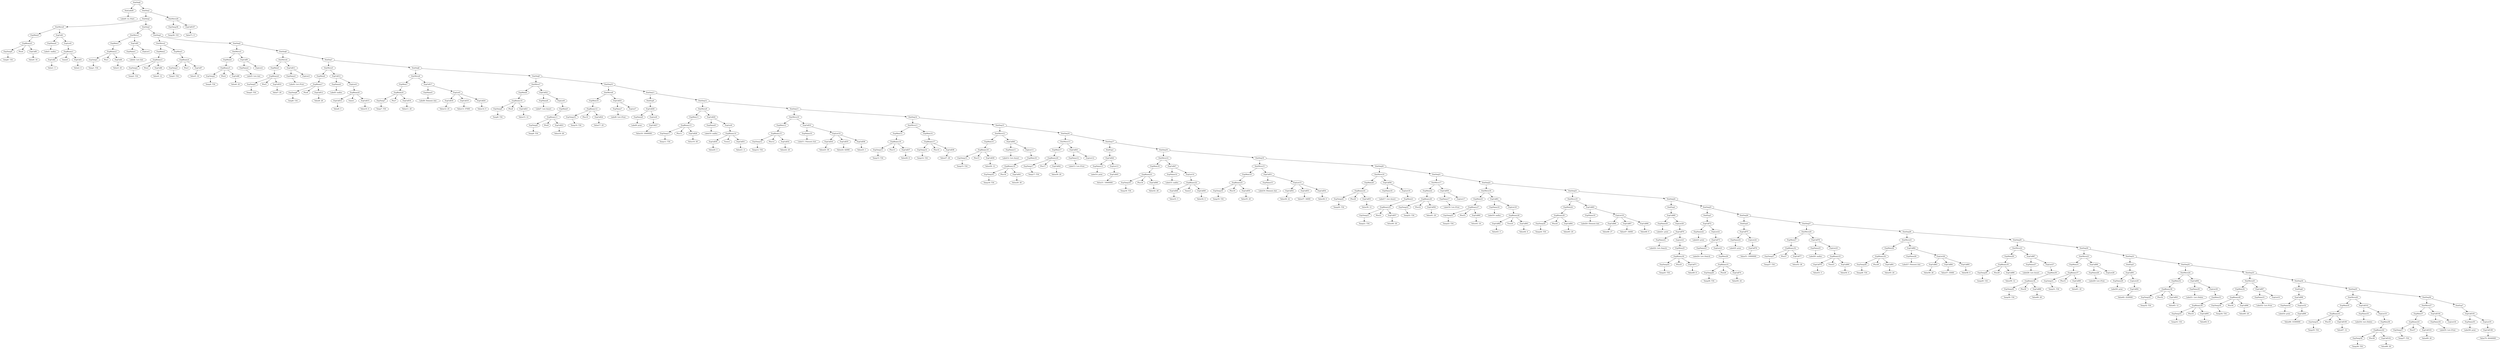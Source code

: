 digraph {
	ordering = out;
	ExpCall107 -> "Value71: 0";
	ExpList35 -> ExpCall106;
	ExpCall106 -> "Value70: 44440000";
	ExpCall105 -> ExpName35;
	ExpCall105 -> ExpList35;
	ExpCall103 -> "Value69: 20";
	ExpBinary43 -> ExpTemp37;
	ExpBinary43 -> Plus37;
	ExpBinary43 -> ExpCall103;
	StatSeq35 -> StatMove26;
	StatSeq35 -> StatSeq36;
	ExpList33 -> ExpMem36;
	ExpMem36 -> ExpBinary42;
	ExpCall102 -> "Value68: 28";
	ExpCall101 -> ExpName33;
	ExpCall101 -> ExpList33;
	ExpCall100 -> "Value67: 12";
	StatSeq34 -> StatExp6;
	StatSeq34 -> StatSeq35;
	StatExp6 -> ExpCall98;
	ExpName32 -> "Label33: print";
	ExpCall97 -> ExpName31;
	ExpCall97 -> ExpList31;
	StatMove25 -> ExpMem34;
	StatMove25 -> ExpCall97;
	ExpMem34 -> ExpBinary40;
	ExpCall96 -> "Value65: 20";
	ExpBinary40 -> ExpTemp34;
	ExpBinary40 -> Plus34;
	ExpBinary40 -> ExpCall96;
	ExpTemp34 -> "Temp34: T34";
	ExpMem33 -> ExpBinary39;
	ExpBinary39 -> ExpTemp33;
	ExpBinary39 -> Plus33;
	ExpBinary39 -> ExpCall95;
	ExpCall94 -> ExpName30;
	ExpCall94 -> ExpList30;
	ExpName30 -> "Label31: List::Delete";
	StatMove24 -> ExpMem32;
	StatMove24 -> ExpCall94;
	ExpMem32 -> ExpBinary38;
	ExpBinary38 -> ExpTemp32;
	ExpBinary38 -> Plus32;
	ExpBinary38 -> ExpCall93;
	ExpTemp32 -> "Temp32: T34";
	ExpList29 -> ExpCall92;
	ExpCall92 -> "Value62: 2220000";
	StatSeq1 -> StatSeq2;
	StatSeq1 -> StatMove28;
	StatSeq30 -> StatMove23;
	StatSeq30 -> StatSeq31;
	ExpCall90 -> ExpName28;
	ExpCall90 -> ExpList28;
	ExpName28 -> "Label29: List::Print";
	ExpMem31 -> ExpBinary37;
	ExpBinary37 -> ExpTemp31;
	ExpBinary37 -> Plus31;
	ExpBinary37 -> ExpCall89;
	StatSeq29 -> StatMove22;
	StatSeq29 -> StatSeq30;
	ExpList27 -> ExpMem30;
	ExpMem30 -> ExpBinary36;
	ExpTemp30 -> "Temp30: T34";
	StatMove22 -> ExpMem29;
	StatMove22 -> ExpCall87;
	ExpMem29 -> ExpBinary35;
	ExpMem37 -> ExpBinary43;
	ExpCall91 -> ExpName29;
	ExpCall91 -> ExpList29;
	ExpCall86 -> "Value59: 12";
	ExpTemp29 -> "Temp29: T34";
	StatSeq28 -> StatMove21;
	StatSeq28 -> StatSeq29;
	ExpCall85 -> "Value58: 0";
	ExpCall84 -> "Value57: 35000";
	ExpName26 -> "Label27: Element::Init";
	ExpCall81 -> "Value55: 20";
	ExpBinary34 -> ExpTemp28;
	ExpBinary34 -> Plus28;
	ExpBinary34 -> ExpCall81;
	StatExp7 -> ExpCall105;
	ExpList25 -> ExpBinary33;
	ExpCall79 -> "Value53: 3";
	ExpCall78 -> ExpName25;
	ExpCall78 -> ExpList25;
	ExpName25 -> "Label26: malloc";
	StatMove20 -> ExpMem27;
	StatMove20 -> ExpCall78;
	StatMove21 -> ExpMem28;
	StatMove21 -> ExpCall82;
	ExpMem27 -> ExpBinary32;
	ExpCall77 -> "Value52: 28";
	ExpTemp27 -> "Temp27: T34";
	ExpCall89 -> "Value61: 20";
	StatExp4 -> ExpCall75;
	ExpCall99 -> "Value66: 33300000";
	ExpCall76 -> "Value51: 10000000";
	ExpCall75 -> ExpName24;
	ExpCall75 -> ExpList24;
	ExpName24 -> "Label25: print";
	ExpCall87 -> ExpName27;
	ExpCall87 -> ExpList27;
	ExpList23 -> ExpMem26;
	ExpCall74 -> "Value50: 24";
	ExpTemp26 -> "Temp26: T34";
	ExpCall73 -> ExpName23;
	ExpCall73 -> ExpList23;
	StatSeq24 -> StatExp2;
	StatSeq24 -> StatSeq25;
	ExpMem35 -> ExpBinary41;
	StatExp2 -> ExpCall69;
	ExpList20 -> ExpCall70;
	ExpBinary30 -> ExpTemp25;
	ExpBinary30 -> Plus25;
	ExpBinary30 -> ExpCall71;
	ExpTemp25 -> "Temp25: T34";
	ExpCall70 -> ExpName21;
	ExpCall70 -> ExpList21;
	ExpCall69 -> ExpName20;
	ExpCall69 -> ExpList20;
	StatSeq23 -> StatMove19;
	StatSeq23 -> StatSeq24;
	ExpCall80 -> "Value54: 4";
	ExpCall67 -> "Value47: 34000";
	ExpList19 -> ExpCall66;
	ExpList19 -> ExpCall67;
	ExpList19 -> ExpCall68;
	ExpName19 -> "Label20: Element::Init";
	ExpCall71 -> "Value49: 8";
	ExpMem24 -> ExpBinary29;
	ExpBinary29 -> ExpTemp24;
	ExpBinary29 -> Plus24;
	ExpBinary29 -> ExpCall64;
	ExpList18 -> ExpBinary28;
	ExpCall63 -> "Value44: 4";
	ExpBinary28 -> ExpCall62;
	ExpBinary28 -> Times4;
	ExpBinary28 -> ExpCall63;
	ExpBinary35 -> ExpTemp29;
	ExpBinary35 -> Plus29;
	ExpBinary35 -> ExpCall86;
	ExpCall62 -> "Value43: 3";
	ExpCall61 -> ExpName18;
	ExpCall61 -> ExpList18;
	StatMove18 -> ExpMem23;
	StatMove18 -> ExpCall61;
	ExpTemp23 -> "Temp23: T34";
	StatSeq21 -> StatMove17;
	StatSeq21 -> StatSeq22;
	ExpName27 -> "Label28: List::Insert";
	StatMove17 -> ExpMem22;
	StatMove17 -> ExpCall59;
	ExpList24 -> ExpCall76;
	ExpCall72 -> ExpName22;
	ExpCall72 -> ExpList22;
	ExpCall58 -> "Value41: 20";
	ExpBinary26 -> ExpTemp22;
	ExpBinary26 -> Plus22;
	ExpBinary26 -> ExpCall58;
	ExpTemp10 -> "Temp10: T34";
	ExpCall22 -> ExpName6;
	ExpCall22 -> ExpList6;
	ExpList26 -> ExpCall83;
	ExpList26 -> ExpCall84;
	ExpList26 -> ExpCall85;
	ExpCall3 -> "Value2: 4";
	ExpCall98 -> ExpName32;
	ExpCall98 -> ExpList32;
	ExpName16 -> "Label17: List::Insert";
	ExpTemp38 -> "Temp38: T35";
	ExpBinary31 -> ExpTemp26;
	ExpBinary31 -> Plus26;
	ExpBinary31 -> ExpCall74;
	ExpName6 -> "Label7: List::Insert";
	ExpCall48 -> "Value33: 3";
	ExpCall21 -> "Value15: 12";
	ExpBinary10 -> ExpTemp8;
	ExpBinary10 -> Plus8;
	ExpBinary10 -> ExpCall21;
	ExpCall7 -> "Value5: 16";
	StatMove14 -> ExpMem18;
	StatMove14 -> ExpCall47;
	ExpCall88 -> "Value60: 28";
	ExpList22 -> ExpCall73;
	ExpCall17 -> ExpName5;
	ExpCall17 -> ExpList5;
	ExpCall16 -> "Value11: 20";
	StatSeq27 -> StatMove20;
	StatSeq27 -> StatSeq28;
	ExpTemp9 -> "Temp9: T34";
	ExpCall4 -> "Value3: 20";
	StatSeq26 -> StatExp4;
	StatSeq26 -> StatSeq27;
	ExpBinary8 -> ExpCall14;
	ExpBinary8 -> Times1;
	ExpBinary8 -> ExpCall15;
	ExpCall25 -> ExpName7;
	ExpCall25 -> ExpList7;
	ExpTemp18 -> "Temp18: T34";
	ExpName15 -> "Label16: Element::Init";
	StatMove5 -> ExpMem6;
	StatMove5 -> ExpCall13;
	ExpCall12 -> "Value8: 28";
	ExpMem6 -> ExpBinary7;
	ExpCall29 -> ExpName9;
	ExpCall29 -> ExpList9;
	ExpTemp8 -> "Temp8: T34";
	ExpMem15 -> ExpBinary18;
	ExpCall24 -> "Value17: 20";
	ExpMem8 -> ExpBinary10;
	StatSeq6 -> StatMove4;
	StatSeq6 -> StatSeq7;
	ExpName17 -> "Label18: List::Print";
	ExpCall11 -> ExpName3;
	ExpCall11 -> ExpList3;
	ExpCall23 -> "Value16: 28";
	ExpList11 -> ExpMem16;
	ExpCall5 -> ExpName1;
	ExpCall5 -> ExpList1;
	ExpName7 -> "Label8: List::Print";
	StatSeq10 -> StatMove8;
	StatSeq10 -> StatSeq11;
	ExpName20 -> "Label21: print";
	StatMove13 -> ExpMem17;
	StatMove13 -> ExpCall43;
	ExpName1 -> "Label2: List::Init";
	ExpBinary27 -> ExpTemp23;
	ExpBinary27 -> Plus23;
	ExpBinary27 -> ExpCall60;
	StatMove1 -> ExpMem1;
	StatMove1 -> ExpCall5;
	ExpCall65 -> ExpName19;
	ExpCall65 -> ExpList19;
	ExpCall43 -> ExpName12;
	ExpCall43 -> ExpList12;
	ExpCall19 -> "Value13: 37000";
	StatSeq5 -> StatMove3;
	StatSeq5 -> StatSeq6;
	ExpMem9 -> ExpBinary11;
	ExpBinary41 -> ExpTemp35;
	ExpBinary41 -> Plus35;
	ExpBinary41 -> ExpCall100;
	StatSeq13 -> StatMove10;
	StatSeq13 -> StatSeq14;
	ExpMem1 -> ExpBinary2;
	ExpCall20 -> "Value14: 0";
	ExpCall44 -> ExpName13;
	ExpCall44 -> ExpList13;
	StatSeq2 -> StatMove0;
	StatSeq2 -> StatSeq3;
	ExpCall27 -> "Value18: 10000000";
	ExpTemp1 -> "Temp1: T34";
	ExpBinary4 -> ExpTemp3;
	ExpBinary4 -> Plus3;
	ExpBinary4 -> ExpCall7;
	StatSeq0 -> StatLabel0;
	StatSeq0 -> StatSeq1;
	ExpMem21 -> ExpBinary25;
	StatMove6 -> ExpMem7;
	StatMove6 -> ExpCall17;
	ExpBinary12 -> ExpTemp10;
	ExpBinary12 -> Plus10;
	ExpBinary12 -> ExpCall24;
	ExpCall82 -> ExpName26;
	ExpCall82 -> ExpList26;
	ExpBinary33 -> ExpCall79;
	ExpBinary33 -> Times5;
	ExpBinary33 -> ExpCall80;
	ExpName5 -> "Label6: Element::Init";
	ExpCall68 -> "Value48: 0";
	StatSeq16 -> StatMove13;
	StatSeq16 -> StatSeq17;
	ExpBinary17 -> ExpTemp14;
	ExpBinary17 -> Plus14;
	ExpBinary17 -> ExpCall38;
	ExpList4 -> ExpBinary8;
	StatExp3 -> ExpCall72;
	ExpCall45 -> "Value31: 10000000";
	StatExp5 -> ExpCall91;
	ExpBinary0 -> ExpTemp0;
	ExpBinary0 -> Plus0;
	ExpBinary0 -> ExpCall0;
	ExpCall14 -> "Value9: 3";
	ExpName4 -> "Label5: malloc";
	ExpList0 -> ExpBinary1;
	ExpMem19 -> ExpBinary23;
	ExpCall1 -> ExpName0;
	ExpCall1 -> ExpList0;
	StatMove7 -> ExpMem8;
	StatMove7 -> ExpCall22;
	ExpTemp7 -> "Temp7: T34";
	ExpList21 -> ExpMem25;
	StatMove19 -> ExpMem24;
	StatMove19 -> ExpCall65;
	ExpTemp0 -> "Temp0: T34";
	ExpCall26 -> ExpName8;
	ExpCall26 -> ExpList8;
	ExpBinary16 -> ExpTemp13;
	ExpBinary16 -> Plus13;
	ExpBinary16 -> ExpCall37;
	ExpMem7 -> ExpBinary9;
	ExpCall93 -> "Value63: 12";
	ExpBinary3 -> ExpTemp2;
	ExpBinary3 -> Plus2;
	ExpBinary3 -> ExpCall6;
	ExpName31 -> "Label32: List::Print";
	StatMove15 -> ExpMem19;
	StatMove15 -> ExpCall51;
	ExpBinary14 -> ExpCall30;
	ExpBinary14 -> Times2;
	ExpBinary14 -> ExpCall31;
	StatMove0 -> ExpMem0;
	StatMove0 -> ExpCall1;
	ExpCall2 -> "Value1: 3";
	ExpMem22 -> ExpBinary26;
	ExpMem5 -> ExpBinary6;
	StatLabel0 -> "Label0: LL::Start";
	StatSeq17 -> StatExp1;
	StatSeq17 -> StatSeq18;
	ExpTemp33 -> "Temp33: T34";
	ExpBinary22 -> ExpCall48;
	ExpBinary22 -> Times3;
	ExpBinary22 -> ExpCall49;
	ExpTemp19 -> "Temp19: T34";
	ExpList30 -> ExpMem33;
	ExpCall0 -> "Value0: 16";
	ExpBinary42 -> ExpTemp36;
	ExpBinary42 -> Plus36;
	ExpBinary42 -> ExpCall102;
	ExpBinary1 -> ExpCall2;
	ExpBinary1 -> Times0;
	ExpBinary1 -> ExpCall3;
	ExpCall18 -> "Value12: 25";
	ExpBinary21 -> ExpTemp18;
	ExpBinary21 -> Plus18;
	ExpBinary21 -> ExpCall46;
	ExpList9 -> ExpBinary14;
	ExpTemp36 -> "Temp36: T34";
	StatSeq4 -> StatMove2;
	StatSeq4 -> StatSeq5;
	ExpMem0 -> ExpBinary0;
	ExpCall104 -> ExpName34;
	ExpCall104 -> ExpList34;
	ExpBinary6 -> ExpTemp5;
	ExpBinary6 -> Plus5;
	ExpBinary6 -> ExpCall10;
	ExpBinary2 -> ExpTemp1;
	ExpBinary2 -> Plus1;
	ExpBinary2 -> ExpCall4;
	ExpMem16 -> ExpBinary19;
	ExpName0 -> "Label1: malloc";
	ExpTemp20 -> "Temp20: T34";
	ExpBinary13 -> ExpTemp11;
	ExpBinary13 -> Plus11;
	ExpBinary13 -> ExpCall28;
	StatSeq8 -> StatMove6;
	StatSeq8 -> StatSeq9;
	ExpMem26 -> ExpBinary31;
	ExpName21 -> "Label22: List::Search";
	ExpCall10 -> "Value7: 20";
	ExpCall36 -> "Value25: 1";
	ExpMem28 -> ExpBinary34;
	ExpName8 -> "Label9: print";
	StatMove2 -> ExpMem2;
	StatMove2 -> ExpMem3;
	ExpList16 -> ExpMem21;
	ExpMem3 -> ExpBinary4;
	ExpTemp31 -> "Temp31: T34";
	ExpTemp24 -> "Temp24: T34";
	ExpList5 -> ExpCall18;
	ExpList5 -> ExpCall19;
	ExpList5 -> ExpCall20;
	ExpCall9 -> ExpName2;
	ExpCall9 -> ExpList2;
	ExpCall15 -> "Value10: 4";
	StatSeq3 -> StatMove1;
	StatSeq3 -> StatSeq4;
	ExpCall46 -> "Value32: 28";
	ExpBinary7 -> ExpTemp6;
	ExpBinary7 -> Plus6;
	ExpBinary7 -> ExpCall12;
	ExpBinary5 -> ExpTemp4;
	ExpBinary5 -> Plus4;
	ExpBinary5 -> ExpCall8;
	StatSeq7 -> StatMove5;
	StatSeq7 -> StatSeq8;
	ExpCall50 -> "Value35: 20";
	ExpList6 -> ExpMem9;
	ExpName3 -> "Label4: List::Print";
	ExpName34 -> "Label35: List::Print";
	StatSeq25 -> StatExp3;
	StatSeq25 -> StatSeq26;
	StatMove3 -> ExpMem4;
	StatMove3 -> ExpCall9;
	ExpList15 -> ExpCall52;
	ExpList15 -> ExpCall53;
	ExpList15 -> ExpCall54;
	ExpList8 -> ExpCall27;
	ExpTemp2 -> "Temp2: T34";
	StatExp0 -> ExpCall26;
	ExpMem2 -> ExpBinary3;
	StatSeq11 -> StatExp0;
	StatSeq11 -> StatSeq12;
	ExpCall66 -> "Value46: 27";
	ExpBinary15 -> ExpTemp12;
	ExpBinary15 -> Plus12;
	ExpBinary15 -> ExpCall32;
	StatSeq20 -> StatMove16;
	StatSeq20 -> StatSeq21;
	ExpCall60 -> "Value42: 24";
	ExpTemp11 -> "Temp11: T34";
	StatMove28 -> ExpTemp38;
	StatMove28 -> ExpCall107;
	ExpName12 -> "Label13: List::Print";
	ExpList32 -> ExpCall99;
	ExpCall64 -> "Value45: 20";
	ExpCall6 -> "Value4: 12";
	ExpCall28 -> "Value19: 28";
	ExpCall47 -> ExpName14;
	ExpCall47 -> ExpList14;
	StatSeq36 -> StatMove27;
	StatSeq36 -> StatExp7;
	StatMove26 -> ExpMem35;
	StatMove26 -> ExpCall101;
	ExpMem11 -> ExpBinary13;
	StatMove11 -> ExpMem13;
	StatMove11 -> ExpMem14;
	StatMove4 -> ExpMem5;
	StatMove4 -> ExpCall11;
	ExpCall13 -> ExpName4;
	ExpCall13 -> ExpList4;
	StatMove9 -> ExpMem11;
	StatMove9 -> ExpCall29;
	ExpBinary11 -> ExpTemp9;
	ExpBinary11 -> Plus9;
	ExpBinary11 -> ExpCall23;
	ExpCall42 -> "Value30: 20";
	ExpName9 -> "Label10: malloc";
	ExpName35 -> "Label36: print";
	ExpCall30 -> "Value20: 3";
	ExpMem10 -> ExpBinary12;
	ExpCall31 -> "Value21: 4";
	ExpCall59 -> ExpName17;
	ExpCall59 -> ExpList17;
	ExpTemp12 -> "Temp12: T34";
	ExpName22 -> "Label23: print";
	ExpCall32 -> "Value22: 20";
	ExpCall40 -> ExpName11;
	ExpCall40 -> ExpList11;
	ExpMem12 -> ExpBinary15;
	ExpBinary23 -> ExpTemp19;
	ExpBinary23 -> Plus19;
	ExpBinary23 -> ExpCall50;
	StatMove16 -> ExpMem20;
	StatMove16 -> ExpCall56;
	ExpMem4 -> ExpBinary5;
	StatMove10 -> ExpMem12;
	StatMove10 -> ExpCall33;
	ExpCall83 -> "Value56: 28";
	ExpName10 -> "Label11: Element::Init";
	ExpTemp4 -> "Temp4: T34";
	StatSeq12 -> StatMove9;
	StatSeq12 -> StatSeq13;
	ExpCall34 -> "Value23: 39";
	ExpBinary36 -> ExpTemp30;
	ExpBinary36 -> Plus30;
	ExpBinary36 -> ExpCall88;
	ExpList10 -> ExpCall34;
	ExpList10 -> ExpCall35;
	ExpList10 -> ExpCall36;
	ExpTemp13 -> "Temp13: T34";
	ExpName2 -> "Label3: List::Init";
	ExpCall37 -> "Value26: 8";
	StatSeq18 -> StatMove14;
	StatSeq18 -> StatSeq19;
	ExpTemp14 -> "Temp14: T34";
	StatMove12 -> ExpMem15;
	StatMove12 -> ExpCall40;
	ExpName23 -> "Label24: List::Search";
	ExpMem25 -> ExpBinary30;
	ExpCall38 -> "Value27: 28";
	StatSeq31 -> StatExp5;
	StatSeq31 -> StatSeq32;
	ExpBinary32 -> ExpTemp27;
	ExpBinary32 -> Plus27;
	ExpBinary32 -> ExpCall77;
	ExpCall51 -> ExpName15;
	ExpCall51 -> ExpList15;
	ExpMem14 -> ExpBinary17;
	ExpMem13 -> ExpBinary16;
	StatSeq14 -> StatMove11;
	StatSeq14 -> StatSeq15;
	StatExp1 -> ExpCall44;
	ExpTemp15 -> "Temp15: T34";
	ExpTemp6 -> "Temp6: T34";
	ExpTemp3 -> "Temp3: T34";
	ExpBinary18 -> ExpTemp15;
	ExpBinary18 -> Plus15;
	ExpBinary18 -> ExpCall39;
	ExpTemp5 -> "Temp5: T34";
	ExpCall57 -> "Value40: 28";
	ExpName11 -> "Label12: List::Insert";
	ExpTemp16 -> "Temp16: T34";
	ExpBinary19 -> ExpTemp16;
	ExpBinary19 -> Plus16;
	ExpBinary19 -> ExpCall41;
	ExpCall95 -> "Value64: 8";
	ExpName29 -> "Label30: print";
	ExpCall41 -> "Value29: 28";
	StatSeq33 -> StatMove25;
	StatSeq33 -> StatSeq34;
	StatSeq15 -> StatMove12;
	StatSeq15 -> StatSeq16;
	StatSeq32 -> StatMove24;
	StatSeq32 -> StatSeq33;
	ExpTemp28 -> "Temp28: T34";
	StatMove8 -> ExpMem10;
	StatMove8 -> ExpCall25;
	ExpBinary20 -> ExpTemp17;
	ExpBinary20 -> Plus17;
	ExpBinary20 -> ExpCall42;
	ExpMem17 -> ExpBinary20;
	ExpTemp35 -> "Temp35: T34";
	StatMove23 -> ExpMem31;
	StatMove23 -> ExpCall90;
	ExpName18 -> "Label19: malloc";
	ExpName13 -> "Label14: print";
	ExpMem18 -> ExpBinary21;
	StatSeq9 -> StatMove7;
	StatSeq9 -> StatSeq10;
	ExpList13 -> ExpCall45;
	ExpName14 -> "Label15: malloc";
	ExpName33 -> "Label34: List::Delete";
	ExpTemp17 -> "Temp17: T34";
	ExpCall49 -> "Value34: 4";
	ExpList14 -> ExpBinary22;
	ExpTemp37 -> "Temp37: T34";
	ExpCall52 -> "Value36: 22";
	ExpCall53 -> "Value37: 34000";
	ExpCall8 -> "Value6: 20";
	ExpCall54 -> "Value38: 0";
	StatSeq22 -> StatMove18;
	StatSeq22 -> StatSeq23;
	ExpCall39 -> "Value28: 12";
	StatSeq19 -> StatMove15;
	StatSeq19 -> StatSeq20;
	ExpBinary9 -> ExpTemp7;
	ExpBinary9 -> Plus7;
	ExpBinary9 -> ExpCall16;
	ExpCall33 -> ExpName10;
	ExpCall33 -> ExpList10;
	ExpBinary24 -> ExpTemp20;
	ExpBinary24 -> Plus20;
	ExpBinary24 -> ExpCall55;
	ExpCall55 -> "Value39: 12";
	ExpMem20 -> ExpBinary24;
	ExpCall35 -> "Value24: 42000";
	ExpCall56 -> ExpName16;
	ExpCall56 -> ExpList16;
	ExpTemp21 -> "Temp21: T34";
	ExpMem23 -> ExpBinary27;
	ExpBinary25 -> ExpTemp21;
	ExpBinary25 -> Plus21;
	ExpBinary25 -> ExpCall57;
	StatMove27 -> ExpMem37;
	StatMove27 -> ExpCall104;
	ExpTemp22 -> "Temp22: T34";
}

